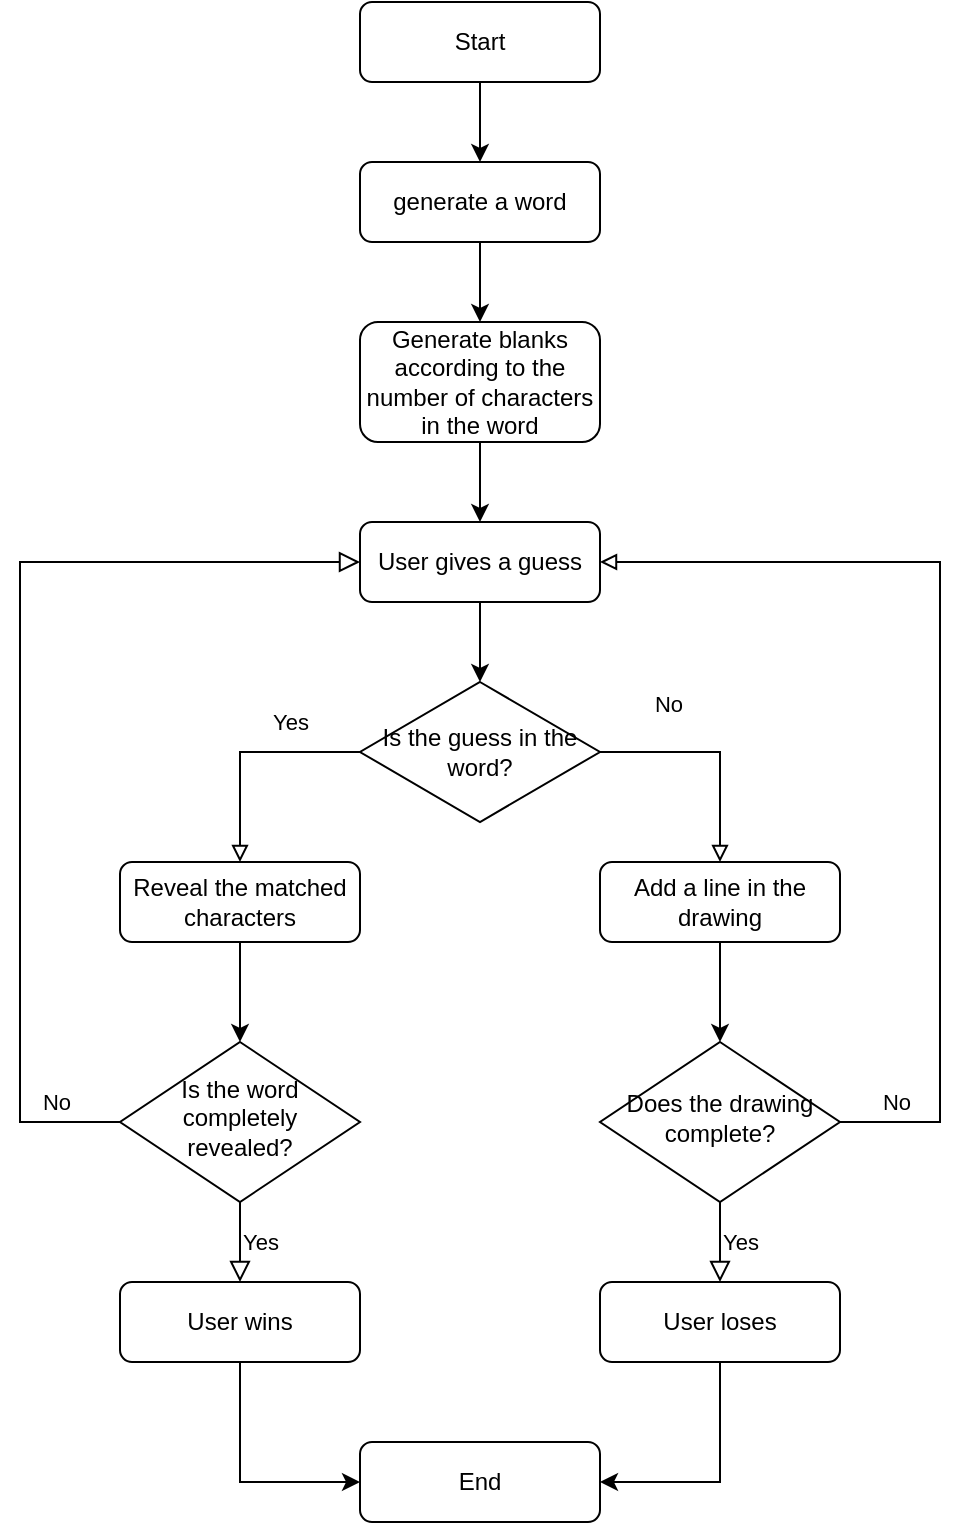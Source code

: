 <mxfile version="14.1.8" type="device"><diagram id="C5RBs43oDa-KdzZeNtuy" name="Page-1"><mxGraphModel dx="946" dy="859" grid="1" gridSize="10" guides="1" tooltips="1" connect="1" arrows="1" fold="1" page="1" pageScale="1" pageWidth="827" pageHeight="1169" math="0" shadow="0"><root><mxCell id="WIyWlLk6GJQsqaUBKTNV-0"/><mxCell id="WIyWlLk6GJQsqaUBKTNV-1" parent="WIyWlLk6GJQsqaUBKTNV-0"/><mxCell id="FB6VIp1uXAVrWuRMlfqs-19" value="" style="edgeStyle=orthogonalEdgeStyle;rounded=0;orthogonalLoop=1;jettySize=auto;html=1;" edge="1" parent="WIyWlLk6GJQsqaUBKTNV-1" source="WIyWlLk6GJQsqaUBKTNV-3" target="FB6VIp1uXAVrWuRMlfqs-18"><mxGeometry relative="1" as="geometry"/></mxCell><mxCell id="WIyWlLk6GJQsqaUBKTNV-3" value="Start" style="rounded=1;whiteSpace=wrap;html=1;fontSize=12;glass=0;strokeWidth=1;shadow=0;" parent="WIyWlLk6GJQsqaUBKTNV-1" vertex="1"><mxGeometry x="250" y="40" width="120" height="40" as="geometry"/></mxCell><mxCell id="WIyWlLk6GJQsqaUBKTNV-4" value="No" style="rounded=0;html=1;jettySize=auto;orthogonalLoop=1;fontSize=11;endArrow=block;endFill=0;endSize=8;strokeWidth=1;shadow=0;labelBackgroundColor=none;edgeStyle=orthogonalEdgeStyle;entryX=0;entryY=0.5;entryDx=0;entryDy=0;" parent="WIyWlLk6GJQsqaUBKTNV-1" source="WIyWlLk6GJQsqaUBKTNV-6" target="WIyWlLk6GJQsqaUBKTNV-11" edge="1"><mxGeometry x="-0.87" y="-10" relative="1" as="geometry"><mxPoint as="offset"/><mxPoint x="430" y="610" as="targetPoint"/><Array as="points"><mxPoint x="80" y="600"/><mxPoint x="80" y="320"/></Array></mxGeometry></mxCell><mxCell id="WIyWlLk6GJQsqaUBKTNV-5" value="Yes" style="edgeStyle=orthogonalEdgeStyle;rounded=0;html=1;jettySize=auto;orthogonalLoop=1;fontSize=11;endArrow=block;endFill=0;endSize=8;strokeWidth=1;shadow=0;labelBackgroundColor=none;" parent="WIyWlLk6GJQsqaUBKTNV-1" source="WIyWlLk6GJQsqaUBKTNV-6" target="WIyWlLk6GJQsqaUBKTNV-7" edge="1"><mxGeometry y="10" relative="1" as="geometry"><mxPoint as="offset"/></mxGeometry></mxCell><mxCell id="WIyWlLk6GJQsqaUBKTNV-6" value="Is the word completely revealed?" style="rhombus;whiteSpace=wrap;html=1;shadow=0;fontFamily=Helvetica;fontSize=12;align=center;strokeWidth=1;spacing=6;spacingTop=-4;" parent="WIyWlLk6GJQsqaUBKTNV-1" vertex="1"><mxGeometry x="130" y="560" width="120" height="80" as="geometry"/></mxCell><mxCell id="FB6VIp1uXAVrWuRMlfqs-14" value="" style="edgeStyle=orthogonalEdgeStyle;rounded=0;orthogonalLoop=1;jettySize=auto;html=1;entryX=0;entryY=0.5;entryDx=0;entryDy=0;" edge="1" parent="WIyWlLk6GJQsqaUBKTNV-1" source="WIyWlLk6GJQsqaUBKTNV-7" target="FB6VIp1uXAVrWuRMlfqs-13"><mxGeometry relative="1" as="geometry"><Array as="points"><mxPoint x="190" y="780"/></Array></mxGeometry></mxCell><mxCell id="WIyWlLk6GJQsqaUBKTNV-7" value="User wins" style="rounded=1;whiteSpace=wrap;html=1;fontSize=12;glass=0;strokeWidth=1;shadow=0;" parent="WIyWlLk6GJQsqaUBKTNV-1" vertex="1"><mxGeometry x="130" y="680" width="120" height="40" as="geometry"/></mxCell><mxCell id="WIyWlLk6GJQsqaUBKTNV-9" value="Yes" style="edgeStyle=orthogonalEdgeStyle;rounded=0;html=1;jettySize=auto;orthogonalLoop=1;fontSize=11;endArrow=block;endFill=0;endSize=8;strokeWidth=1;shadow=0;labelBackgroundColor=none;" parent="WIyWlLk6GJQsqaUBKTNV-1" source="WIyWlLk6GJQsqaUBKTNV-10" target="WIyWlLk6GJQsqaUBKTNV-12" edge="1"><mxGeometry y="10" relative="1" as="geometry"><mxPoint as="offset"/></mxGeometry></mxCell><mxCell id="FB6VIp1uXAVrWuRMlfqs-38" value="" style="edgeStyle=orthogonalEdgeStyle;rounded=0;orthogonalLoop=1;jettySize=auto;html=1;startArrow=none;startFill=0;endArrow=block;endFill=0;entryX=1;entryY=0.5;entryDx=0;entryDy=0;" edge="1" parent="WIyWlLk6GJQsqaUBKTNV-1" source="WIyWlLk6GJQsqaUBKTNV-10" target="WIyWlLk6GJQsqaUBKTNV-11"><mxGeometry relative="1" as="geometry"><mxPoint x="620" y="480" as="targetPoint"/><Array as="points"><mxPoint x="540" y="600"/><mxPoint x="540" y="320"/></Array></mxGeometry></mxCell><mxCell id="FB6VIp1uXAVrWuRMlfqs-46" value="No" style="edgeLabel;html=1;align=center;verticalAlign=middle;resizable=0;points=[];" vertex="1" connectable="0" parent="FB6VIp1uXAVrWuRMlfqs-38"><mxGeometry x="-0.856" y="-4" relative="1" as="geometry"><mxPoint x="-8" y="-14" as="offset"/></mxGeometry></mxCell><mxCell id="WIyWlLk6GJQsqaUBKTNV-10" value="Does the drawing complete?" style="rhombus;whiteSpace=wrap;html=1;shadow=0;fontFamily=Helvetica;fontSize=12;align=center;strokeWidth=1;spacing=6;spacingTop=-4;" parent="WIyWlLk6GJQsqaUBKTNV-1" vertex="1"><mxGeometry x="370" y="560" width="120" height="80" as="geometry"/></mxCell><mxCell id="FB6VIp1uXAVrWuRMlfqs-22" value="" style="edgeStyle=orthogonalEdgeStyle;rounded=0;orthogonalLoop=1;jettySize=auto;html=1;" edge="1" parent="WIyWlLk6GJQsqaUBKTNV-1" source="WIyWlLk6GJQsqaUBKTNV-11" target="FB6VIp1uXAVrWuRMlfqs-3"><mxGeometry relative="1" as="geometry"/></mxCell><mxCell id="WIyWlLk6GJQsqaUBKTNV-11" value="User gives a guess" style="rounded=1;whiteSpace=wrap;html=1;fontSize=12;glass=0;strokeWidth=1;shadow=0;" parent="WIyWlLk6GJQsqaUBKTNV-1" vertex="1"><mxGeometry x="250" y="300" width="120" height="40" as="geometry"/></mxCell><mxCell id="FB6VIp1uXAVrWuRMlfqs-25" value="" style="edgeStyle=orthogonalEdgeStyle;rounded=0;orthogonalLoop=1;jettySize=auto;html=1;entryX=1;entryY=0.5;entryDx=0;entryDy=0;" edge="1" parent="WIyWlLk6GJQsqaUBKTNV-1" source="WIyWlLk6GJQsqaUBKTNV-12" target="FB6VIp1uXAVrWuRMlfqs-13"><mxGeometry relative="1" as="geometry"><mxPoint x="454" y="800" as="targetPoint"/><Array as="points"><mxPoint x="430" y="780"/></Array></mxGeometry></mxCell><mxCell id="WIyWlLk6GJQsqaUBKTNV-12" value="User loses" style="rounded=1;whiteSpace=wrap;html=1;fontSize=12;glass=0;strokeWidth=1;shadow=0;" parent="WIyWlLk6GJQsqaUBKTNV-1" vertex="1"><mxGeometry x="370" y="680" width="120" height="40" as="geometry"/></mxCell><mxCell id="FB6VIp1uXAVrWuRMlfqs-21" value="" style="edgeStyle=orthogonalEdgeStyle;rounded=0;orthogonalLoop=1;jettySize=auto;html=1;" edge="1" parent="WIyWlLk6GJQsqaUBKTNV-1" source="FB6VIp1uXAVrWuRMlfqs-2" target="WIyWlLk6GJQsqaUBKTNV-11"><mxGeometry relative="1" as="geometry"/></mxCell><mxCell id="FB6VIp1uXAVrWuRMlfqs-2" value="Generate blanks according to the number of characters in the word" style="whiteSpace=wrap;html=1;rounded=1;" vertex="1" parent="WIyWlLk6GJQsqaUBKTNV-1"><mxGeometry x="250" y="200" width="120" height="60" as="geometry"/></mxCell><mxCell id="FB6VIp1uXAVrWuRMlfqs-6" value="" style="edgeStyle=orthogonalEdgeStyle;rounded=0;orthogonalLoop=1;jettySize=auto;html=1;endArrow=block;endFill=0;" edge="1" parent="WIyWlLk6GJQsqaUBKTNV-1" source="FB6VIp1uXAVrWuRMlfqs-3" target="FB6VIp1uXAVrWuRMlfqs-5"><mxGeometry relative="1" as="geometry"><Array as="points"><mxPoint x="190" y="415"/></Array></mxGeometry></mxCell><mxCell id="FB6VIp1uXAVrWuRMlfqs-7" value="Yes" style="edgeLabel;html=1;align=center;verticalAlign=middle;resizable=0;points=[];" vertex="1" connectable="0" parent="FB6VIp1uXAVrWuRMlfqs-6"><mxGeometry x="-0.187" y="3" relative="1" as="geometry"><mxPoint x="11" y="-18" as="offset"/></mxGeometry></mxCell><mxCell id="FB6VIp1uXAVrWuRMlfqs-40" value="" style="edgeStyle=orthogonalEdgeStyle;rounded=0;orthogonalLoop=1;jettySize=auto;html=1;startArrow=none;startFill=0;endArrow=block;endFill=0;entryX=0.5;entryY=0;entryDx=0;entryDy=0;" edge="1" parent="WIyWlLk6GJQsqaUBKTNV-1" source="FB6VIp1uXAVrWuRMlfqs-3" target="FB6VIp1uXAVrWuRMlfqs-28"><mxGeometry relative="1" as="geometry"><mxPoint x="440" y="415" as="targetPoint"/><Array as="points"><mxPoint x="430" y="415"/></Array></mxGeometry></mxCell><mxCell id="FB6VIp1uXAVrWuRMlfqs-43" value="No" style="edgeLabel;html=1;align=center;verticalAlign=middle;resizable=0;points=[];" vertex="1" connectable="0" parent="FB6VIp1uXAVrWuRMlfqs-40"><mxGeometry relative="1" as="geometry"><mxPoint x="-24" y="-24" as="offset"/></mxGeometry></mxCell><mxCell id="FB6VIp1uXAVrWuRMlfqs-3" value="Is the guess in the word?" style="rhombus;whiteSpace=wrap;html=1;rounded=0;shadow=0;strokeWidth=1;glass=0;" vertex="1" parent="WIyWlLk6GJQsqaUBKTNV-1"><mxGeometry x="250" y="380" width="120" height="70" as="geometry"/></mxCell><mxCell id="FB6VIp1uXAVrWuRMlfqs-23" value="" style="edgeStyle=orthogonalEdgeStyle;rounded=0;orthogonalLoop=1;jettySize=auto;html=1;" edge="1" parent="WIyWlLk6GJQsqaUBKTNV-1" source="FB6VIp1uXAVrWuRMlfqs-5" target="WIyWlLk6GJQsqaUBKTNV-6"><mxGeometry relative="1" as="geometry"/></mxCell><mxCell id="FB6VIp1uXAVrWuRMlfqs-5" value="Reveal the matched characters" style="whiteSpace=wrap;html=1;rounded=1;shadow=0;strokeWidth=1;glass=0;" vertex="1" parent="WIyWlLk6GJQsqaUBKTNV-1"><mxGeometry x="130" y="470" width="120" height="40" as="geometry"/></mxCell><mxCell id="FB6VIp1uXAVrWuRMlfqs-13" value="End" style="rounded=1;whiteSpace=wrap;html=1;fontSize=12;glass=0;strokeWidth=1;shadow=0;" vertex="1" parent="WIyWlLk6GJQsqaUBKTNV-1"><mxGeometry x="250" y="760" width="120" height="40" as="geometry"/></mxCell><mxCell id="FB6VIp1uXAVrWuRMlfqs-20" value="" style="edgeStyle=orthogonalEdgeStyle;rounded=0;orthogonalLoop=1;jettySize=auto;html=1;" edge="1" parent="WIyWlLk6GJQsqaUBKTNV-1" source="FB6VIp1uXAVrWuRMlfqs-18" target="FB6VIp1uXAVrWuRMlfqs-2"><mxGeometry relative="1" as="geometry"/></mxCell><mxCell id="FB6VIp1uXAVrWuRMlfqs-18" value="generate a word" style="whiteSpace=wrap;html=1;rounded=1;" vertex="1" parent="WIyWlLk6GJQsqaUBKTNV-1"><mxGeometry x="250" y="120" width="120" height="40" as="geometry"/></mxCell><mxCell id="FB6VIp1uXAVrWuRMlfqs-45" value="" style="edgeStyle=orthogonalEdgeStyle;rounded=0;orthogonalLoop=1;jettySize=auto;html=1;startArrow=none;startFill=0;endArrow=classic;endFill=1;entryX=0.5;entryY=0;entryDx=0;entryDy=0;" edge="1" parent="WIyWlLk6GJQsqaUBKTNV-1" source="FB6VIp1uXAVrWuRMlfqs-28" target="WIyWlLk6GJQsqaUBKTNV-10"><mxGeometry relative="1" as="geometry"><mxPoint x="480" y="610" as="targetPoint"/></mxGeometry></mxCell><mxCell id="FB6VIp1uXAVrWuRMlfqs-28" value="Add a line in the drawing" style="rounded=1;whiteSpace=wrap;html=1;fontSize=12;glass=0;strokeWidth=1;shadow=0;" vertex="1" parent="WIyWlLk6GJQsqaUBKTNV-1"><mxGeometry x="370" y="470" width="120" height="40" as="geometry"/></mxCell></root></mxGraphModel></diagram></mxfile>